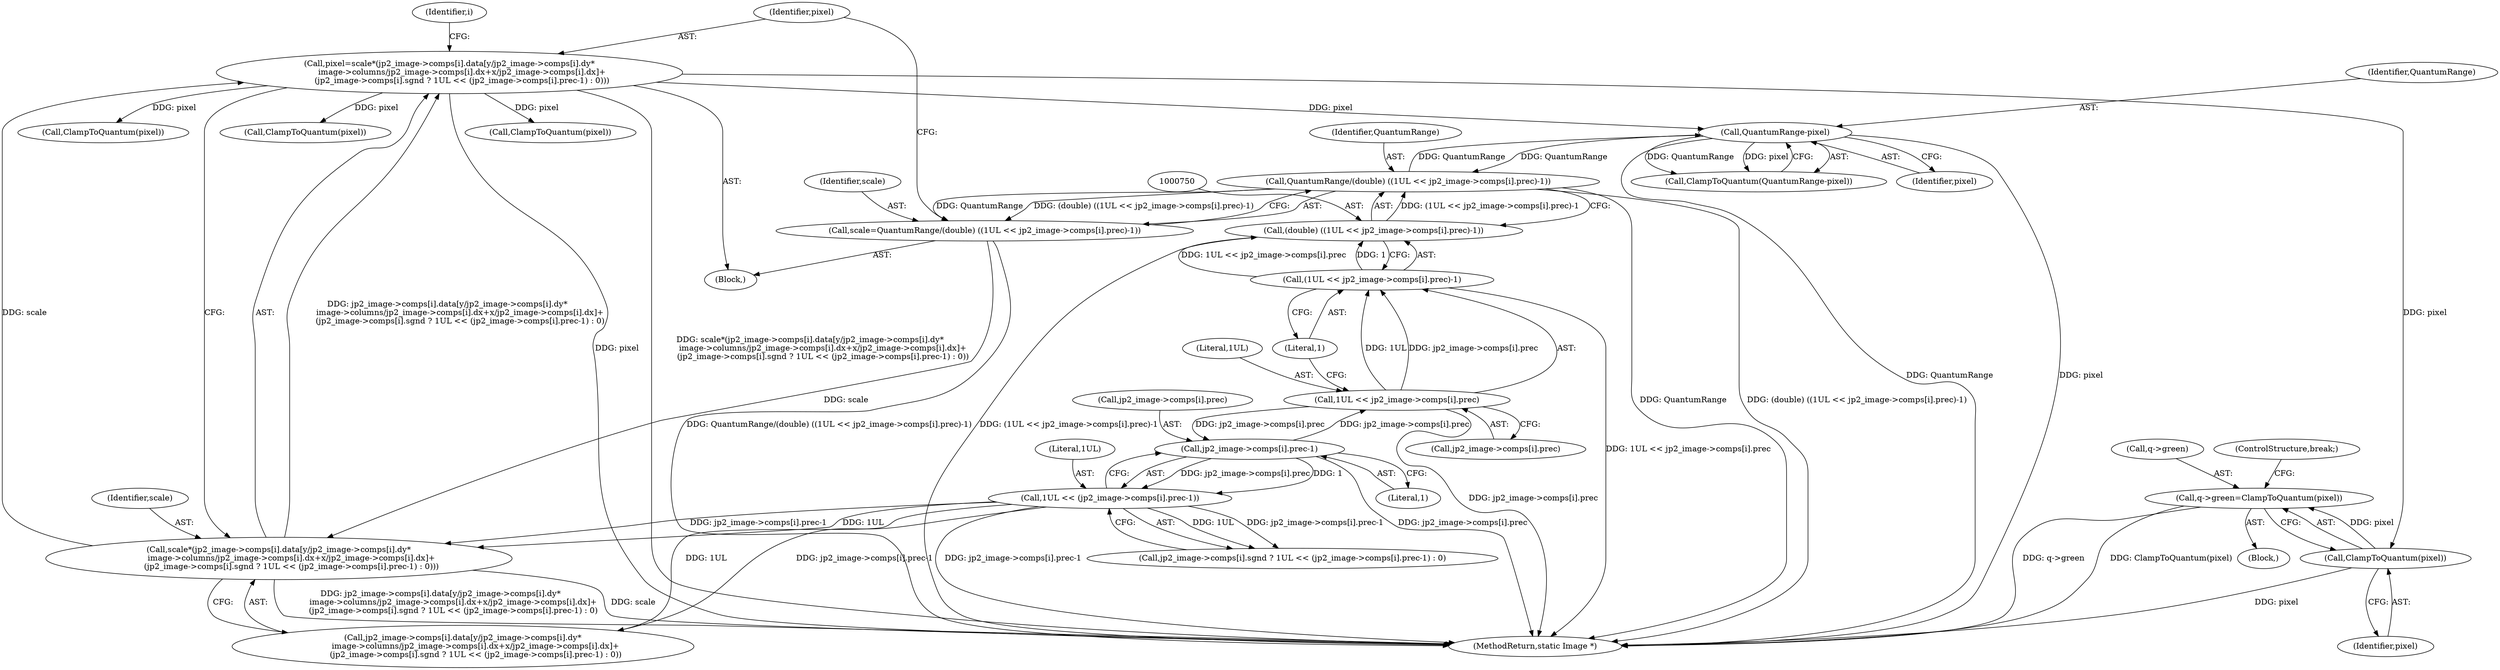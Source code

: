 digraph "0_ImageMagick_f6e9d0d9955e85bdd7540b251cd50d598dacc5e6_28@pointer" {
"1000875" [label="(Call,q->green=ClampToQuantum(pixel))"];
"1000879" [label="(Call,ClampToQuantum(pixel))"];
"1000762" [label="(Call,pixel=scale*(jp2_image->comps[i].data[y/jp2_image->comps[i].dy*\n          image->columns/jp2_image->comps[i].dx+x/jp2_image->comps[i].dx]+\n          (jp2_image->comps[i].sgnd ? 1UL << (jp2_image->comps[i].prec-1) : 0)))"];
"1000764" [label="(Call,scale*(jp2_image->comps[i].data[y/jp2_image->comps[i].dy*\n          image->columns/jp2_image->comps[i].dx+x/jp2_image->comps[i].dx]+\n          (jp2_image->comps[i].sgnd ? 1UL << (jp2_image->comps[i].prec-1) : 0)))"];
"1000745" [label="(Call,scale=QuantumRange/(double) ((1UL << jp2_image->comps[i].prec)-1))"];
"1000747" [label="(Call,QuantumRange/(double) ((1UL << jp2_image->comps[i].prec)-1))"];
"1000871" [label="(Call,QuantumRange-pixel)"];
"1000749" [label="(Call,(double) ((1UL << jp2_image->comps[i].prec)-1))"];
"1000751" [label="(Call,(1UL << jp2_image->comps[i].prec)-1)"];
"1000752" [label="(Call,1UL << jp2_image->comps[i].prec)"];
"1000816" [label="(Call,jp2_image->comps[i].prec-1)"];
"1000814" [label="(Call,1UL << (jp2_image->comps[i].prec-1))"];
"1000881" [label="(ControlStructure,break;)"];
"1000870" [label="(Call,ClampToQuantum(QuantumRange-pixel))"];
"1000897" [label="(Call,ClampToQuantum(pixel))"];
"1000766" [label="(Call,jp2_image->comps[i].data[y/jp2_image->comps[i].dy*\n          image->columns/jp2_image->comps[i].dx+x/jp2_image->comps[i].dx]+\n          (jp2_image->comps[i].sgnd ? 1UL << (jp2_image->comps[i].prec-1) : 0))"];
"1000763" [label="(Identifier,pixel)"];
"1000749" [label="(Call,(double) ((1UL << jp2_image->comps[i].prec)-1))"];
"1000827" [label="(Identifier,i)"];
"1000752" [label="(Call,1UL << jp2_image->comps[i].prec)"];
"1000761" [label="(Literal,1)"];
"1000880" [label="(Identifier,pixel)"];
"1000742" [label="(Block,)"];
"1000871" [label="(Call,QuantumRange-pixel)"];
"1000751" [label="(Call,(1UL << jp2_image->comps[i].prec)-1)"];
"1000817" [label="(Call,jp2_image->comps[i].prec)"];
"1000858" [label="(Block,)"];
"1000875" [label="(Call,q->green=ClampToQuantum(pixel))"];
"1000824" [label="(Literal,1)"];
"1000754" [label="(Call,jp2_image->comps[i].prec)"];
"1000816" [label="(Call,jp2_image->comps[i].prec-1)"];
"1000747" [label="(Call,QuantumRange/(double) ((1UL << jp2_image->comps[i].prec)-1))"];
"1000879" [label="(Call,ClampToQuantum(pixel))"];
"1000876" [label="(Call,q->green)"];
"1000935" [label="(MethodReturn,static Image *)"];
"1000765" [label="(Identifier,scale)"];
"1000888" [label="(Call,ClampToQuantum(pixel))"];
"1000764" [label="(Call,scale*(jp2_image->comps[i].data[y/jp2_image->comps[i].dy*\n          image->columns/jp2_image->comps[i].dx+x/jp2_image->comps[i].dx]+\n          (jp2_image->comps[i].sgnd ? 1UL << (jp2_image->comps[i].prec-1) : 0)))"];
"1000872" [label="(Identifier,QuantumRange)"];
"1000753" [label="(Literal,1UL)"];
"1000814" [label="(Call,1UL << (jp2_image->comps[i].prec-1))"];
"1000806" [label="(Call,jp2_image->comps[i].sgnd ? 1UL << (jp2_image->comps[i].prec-1) : 0)"];
"1000762" [label="(Call,pixel=scale*(jp2_image->comps[i].data[y/jp2_image->comps[i].dy*\n          image->columns/jp2_image->comps[i].dx+x/jp2_image->comps[i].dx]+\n          (jp2_image->comps[i].sgnd ? 1UL << (jp2_image->comps[i].prec-1) : 0)))"];
"1000746" [label="(Identifier,scale)"];
"1000815" [label="(Literal,1UL)"];
"1000745" [label="(Call,scale=QuantumRange/(double) ((1UL << jp2_image->comps[i].prec)-1))"];
"1000873" [label="(Identifier,pixel)"];
"1000748" [label="(Identifier,QuantumRange)"];
"1000835" [label="(Call,ClampToQuantum(pixel))"];
"1000875" -> "1000858"  [label="AST: "];
"1000875" -> "1000879"  [label="CFG: "];
"1000876" -> "1000875"  [label="AST: "];
"1000879" -> "1000875"  [label="AST: "];
"1000881" -> "1000875"  [label="CFG: "];
"1000875" -> "1000935"  [label="DDG: ClampToQuantum(pixel)"];
"1000875" -> "1000935"  [label="DDG: q->green"];
"1000879" -> "1000875"  [label="DDG: pixel"];
"1000879" -> "1000880"  [label="CFG: "];
"1000880" -> "1000879"  [label="AST: "];
"1000879" -> "1000935"  [label="DDG: pixel"];
"1000762" -> "1000879"  [label="DDG: pixel"];
"1000762" -> "1000742"  [label="AST: "];
"1000762" -> "1000764"  [label="CFG: "];
"1000763" -> "1000762"  [label="AST: "];
"1000764" -> "1000762"  [label="AST: "];
"1000827" -> "1000762"  [label="CFG: "];
"1000762" -> "1000935"  [label="DDG: pixel"];
"1000762" -> "1000935"  [label="DDG: scale*(jp2_image->comps[i].data[y/jp2_image->comps[i].dy*\n          image->columns/jp2_image->comps[i].dx+x/jp2_image->comps[i].dx]+\n          (jp2_image->comps[i].sgnd ? 1UL << (jp2_image->comps[i].prec-1) : 0))"];
"1000764" -> "1000762"  [label="DDG: scale"];
"1000764" -> "1000762"  [label="DDG: jp2_image->comps[i].data[y/jp2_image->comps[i].dy*\n          image->columns/jp2_image->comps[i].dx+x/jp2_image->comps[i].dx]+\n          (jp2_image->comps[i].sgnd ? 1UL << (jp2_image->comps[i].prec-1) : 0)"];
"1000762" -> "1000835"  [label="DDG: pixel"];
"1000762" -> "1000871"  [label="DDG: pixel"];
"1000762" -> "1000888"  [label="DDG: pixel"];
"1000762" -> "1000897"  [label="DDG: pixel"];
"1000764" -> "1000766"  [label="CFG: "];
"1000765" -> "1000764"  [label="AST: "];
"1000766" -> "1000764"  [label="AST: "];
"1000764" -> "1000935"  [label="DDG: jp2_image->comps[i].data[y/jp2_image->comps[i].dy*\n          image->columns/jp2_image->comps[i].dx+x/jp2_image->comps[i].dx]+\n          (jp2_image->comps[i].sgnd ? 1UL << (jp2_image->comps[i].prec-1) : 0)"];
"1000764" -> "1000935"  [label="DDG: scale"];
"1000745" -> "1000764"  [label="DDG: scale"];
"1000814" -> "1000764"  [label="DDG: 1UL"];
"1000814" -> "1000764"  [label="DDG: jp2_image->comps[i].prec-1"];
"1000745" -> "1000742"  [label="AST: "];
"1000745" -> "1000747"  [label="CFG: "];
"1000746" -> "1000745"  [label="AST: "];
"1000747" -> "1000745"  [label="AST: "];
"1000763" -> "1000745"  [label="CFG: "];
"1000745" -> "1000935"  [label="DDG: QuantumRange/(double) ((1UL << jp2_image->comps[i].prec)-1)"];
"1000747" -> "1000745"  [label="DDG: QuantumRange"];
"1000747" -> "1000745"  [label="DDG: (double) ((1UL << jp2_image->comps[i].prec)-1)"];
"1000747" -> "1000749"  [label="CFG: "];
"1000748" -> "1000747"  [label="AST: "];
"1000749" -> "1000747"  [label="AST: "];
"1000747" -> "1000935"  [label="DDG: QuantumRange"];
"1000747" -> "1000935"  [label="DDG: (double) ((1UL << jp2_image->comps[i].prec)-1)"];
"1000871" -> "1000747"  [label="DDG: QuantumRange"];
"1000749" -> "1000747"  [label="DDG: (1UL << jp2_image->comps[i].prec)-1"];
"1000747" -> "1000871"  [label="DDG: QuantumRange"];
"1000871" -> "1000870"  [label="AST: "];
"1000871" -> "1000873"  [label="CFG: "];
"1000872" -> "1000871"  [label="AST: "];
"1000873" -> "1000871"  [label="AST: "];
"1000870" -> "1000871"  [label="CFG: "];
"1000871" -> "1000935"  [label="DDG: QuantumRange"];
"1000871" -> "1000935"  [label="DDG: pixel"];
"1000871" -> "1000870"  [label="DDG: QuantumRange"];
"1000871" -> "1000870"  [label="DDG: pixel"];
"1000749" -> "1000751"  [label="CFG: "];
"1000750" -> "1000749"  [label="AST: "];
"1000751" -> "1000749"  [label="AST: "];
"1000749" -> "1000935"  [label="DDG: (1UL << jp2_image->comps[i].prec)-1"];
"1000751" -> "1000749"  [label="DDG: 1UL << jp2_image->comps[i].prec"];
"1000751" -> "1000749"  [label="DDG: 1"];
"1000751" -> "1000761"  [label="CFG: "];
"1000752" -> "1000751"  [label="AST: "];
"1000761" -> "1000751"  [label="AST: "];
"1000751" -> "1000935"  [label="DDG: 1UL << jp2_image->comps[i].prec"];
"1000752" -> "1000751"  [label="DDG: 1UL"];
"1000752" -> "1000751"  [label="DDG: jp2_image->comps[i].prec"];
"1000752" -> "1000754"  [label="CFG: "];
"1000753" -> "1000752"  [label="AST: "];
"1000754" -> "1000752"  [label="AST: "];
"1000761" -> "1000752"  [label="CFG: "];
"1000752" -> "1000935"  [label="DDG: jp2_image->comps[i].prec"];
"1000816" -> "1000752"  [label="DDG: jp2_image->comps[i].prec"];
"1000752" -> "1000816"  [label="DDG: jp2_image->comps[i].prec"];
"1000816" -> "1000814"  [label="AST: "];
"1000816" -> "1000824"  [label="CFG: "];
"1000817" -> "1000816"  [label="AST: "];
"1000824" -> "1000816"  [label="AST: "];
"1000814" -> "1000816"  [label="CFG: "];
"1000816" -> "1000935"  [label="DDG: jp2_image->comps[i].prec"];
"1000816" -> "1000814"  [label="DDG: jp2_image->comps[i].prec"];
"1000816" -> "1000814"  [label="DDG: 1"];
"1000814" -> "1000806"  [label="AST: "];
"1000815" -> "1000814"  [label="AST: "];
"1000806" -> "1000814"  [label="CFG: "];
"1000814" -> "1000935"  [label="DDG: jp2_image->comps[i].prec-1"];
"1000814" -> "1000766"  [label="DDG: 1UL"];
"1000814" -> "1000766"  [label="DDG: jp2_image->comps[i].prec-1"];
"1000814" -> "1000806"  [label="DDG: 1UL"];
"1000814" -> "1000806"  [label="DDG: jp2_image->comps[i].prec-1"];
}

